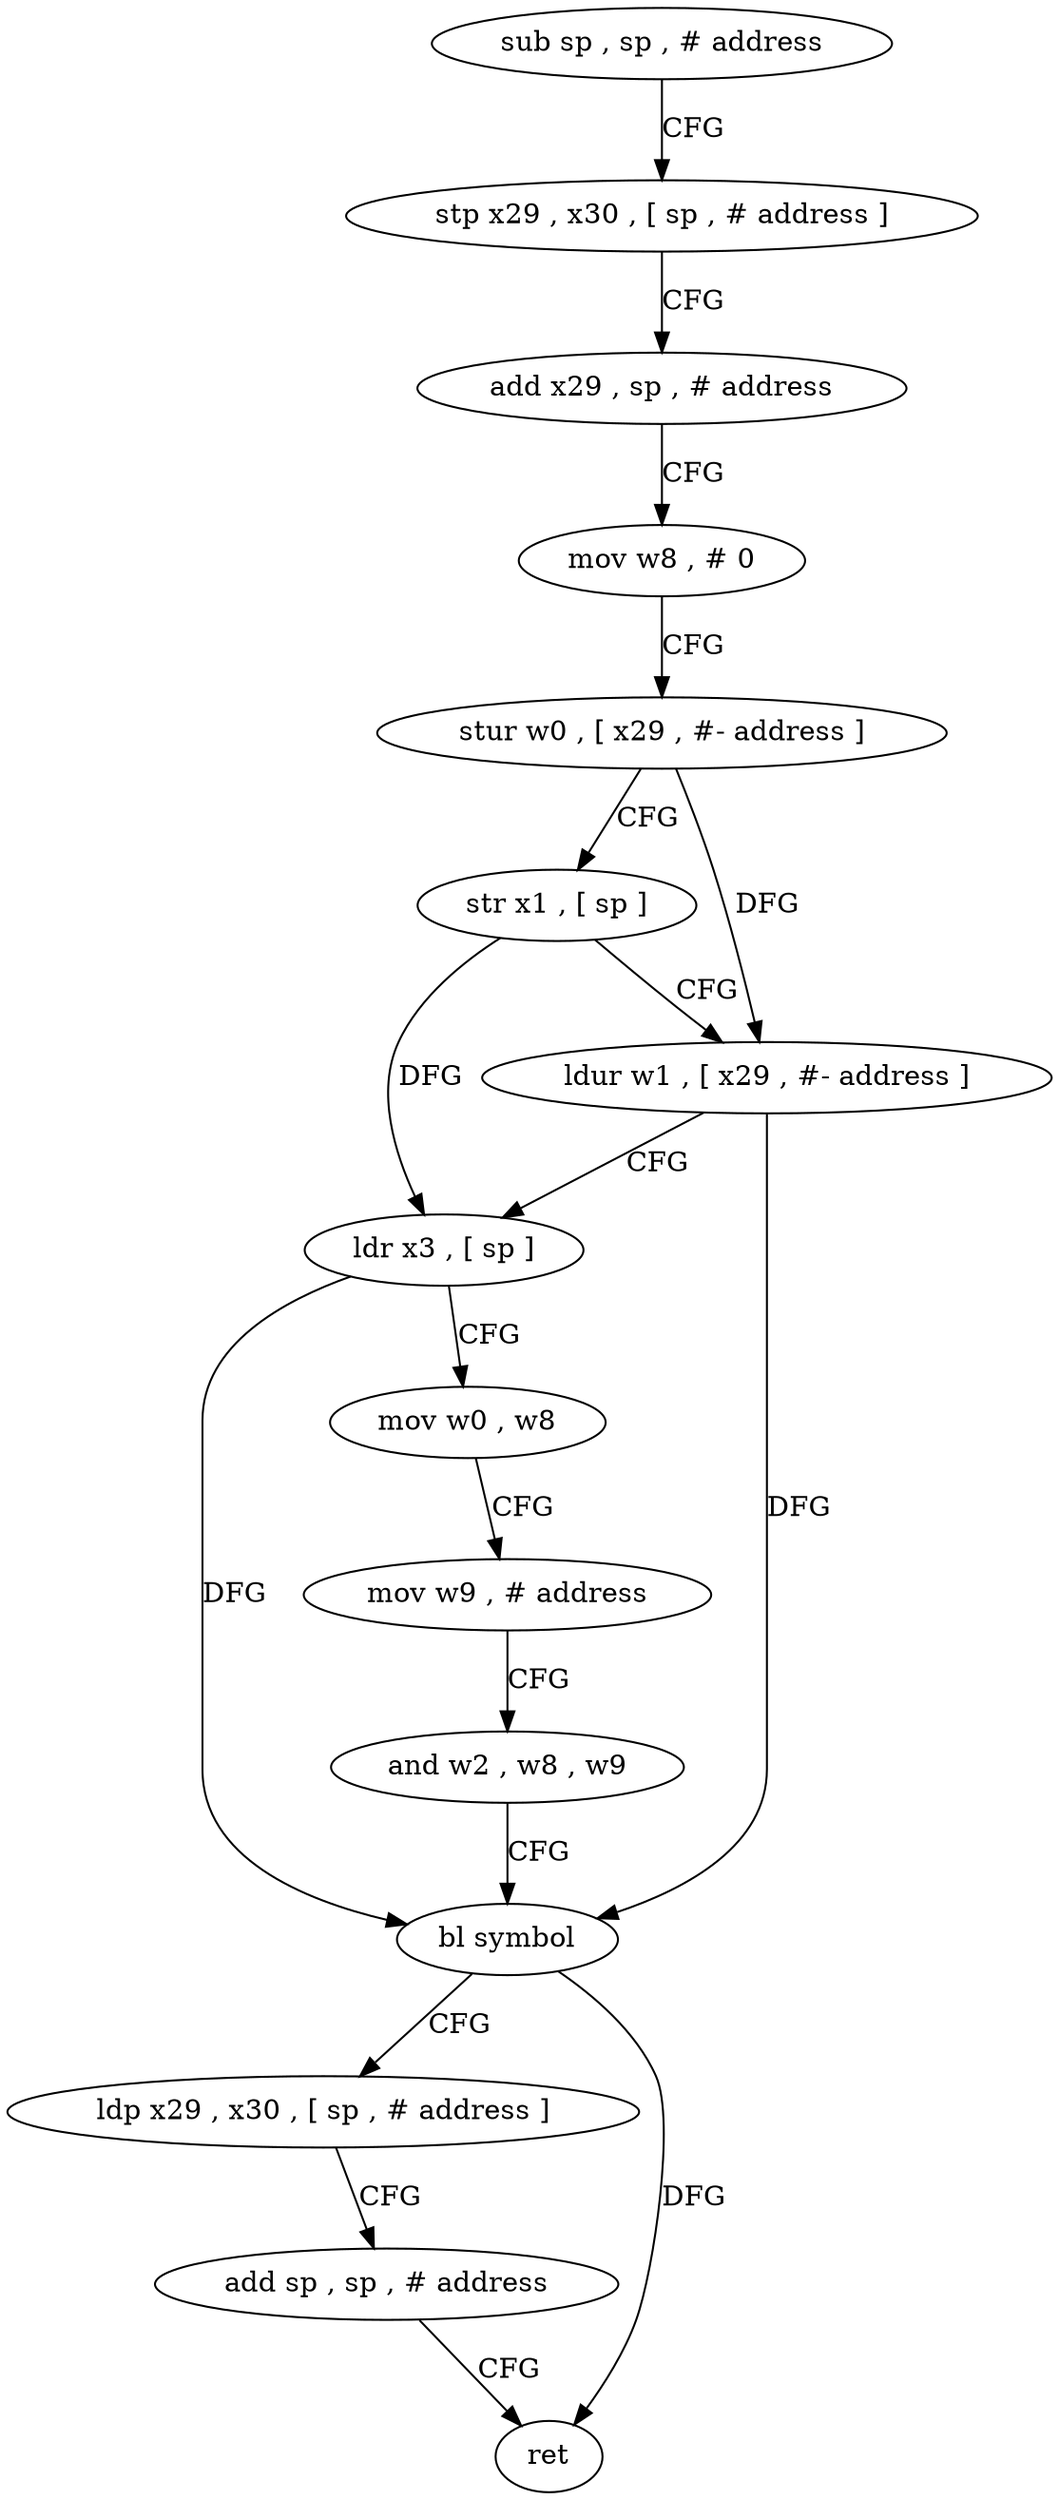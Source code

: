 digraph "func" {
"4246636" [label = "sub sp , sp , # address" ]
"4246640" [label = "stp x29 , x30 , [ sp , # address ]" ]
"4246644" [label = "add x29 , sp , # address" ]
"4246648" [label = "mov w8 , # 0" ]
"4246652" [label = "stur w0 , [ x29 , #- address ]" ]
"4246656" [label = "str x1 , [ sp ]" ]
"4246660" [label = "ldur w1 , [ x29 , #- address ]" ]
"4246664" [label = "ldr x3 , [ sp ]" ]
"4246668" [label = "mov w0 , w8" ]
"4246672" [label = "mov w9 , # address" ]
"4246676" [label = "and w2 , w8 , w9" ]
"4246680" [label = "bl symbol" ]
"4246684" [label = "ldp x29 , x30 , [ sp , # address ]" ]
"4246688" [label = "add sp , sp , # address" ]
"4246692" [label = "ret" ]
"4246636" -> "4246640" [ label = "CFG" ]
"4246640" -> "4246644" [ label = "CFG" ]
"4246644" -> "4246648" [ label = "CFG" ]
"4246648" -> "4246652" [ label = "CFG" ]
"4246652" -> "4246656" [ label = "CFG" ]
"4246652" -> "4246660" [ label = "DFG" ]
"4246656" -> "4246660" [ label = "CFG" ]
"4246656" -> "4246664" [ label = "DFG" ]
"4246660" -> "4246664" [ label = "CFG" ]
"4246660" -> "4246680" [ label = "DFG" ]
"4246664" -> "4246668" [ label = "CFG" ]
"4246664" -> "4246680" [ label = "DFG" ]
"4246668" -> "4246672" [ label = "CFG" ]
"4246672" -> "4246676" [ label = "CFG" ]
"4246676" -> "4246680" [ label = "CFG" ]
"4246680" -> "4246684" [ label = "CFG" ]
"4246680" -> "4246692" [ label = "DFG" ]
"4246684" -> "4246688" [ label = "CFG" ]
"4246688" -> "4246692" [ label = "CFG" ]
}
